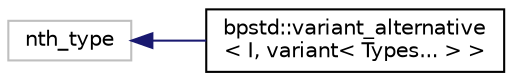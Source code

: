 digraph "Graphical Class Hierarchy"
{
 // LATEX_PDF_SIZE
  edge [fontname="Helvetica",fontsize="10",labelfontname="Helvetica",labelfontsize="10"];
  node [fontname="Helvetica",fontsize="10",shape=record];
  rankdir="LR";
  Node19 [label="nth_type",height=0.2,width=0.4,color="grey75", fillcolor="white", style="filled",tooltip=" "];
  Node19 -> Node0 [dir="back",color="midnightblue",fontsize="10",style="solid",fontname="Helvetica"];
  Node0 [label="bpstd::variant_alternative\l\< I, variant\< Types... \> \>",height=0.2,width=0.4,color="black", fillcolor="white", style="filled",URL="$dc/d04/structbpstd_1_1variant__alternative_3_01_i_00_01variant_3_01_types_8_8_8_01_4_01_4.html",tooltip=" "];
}
